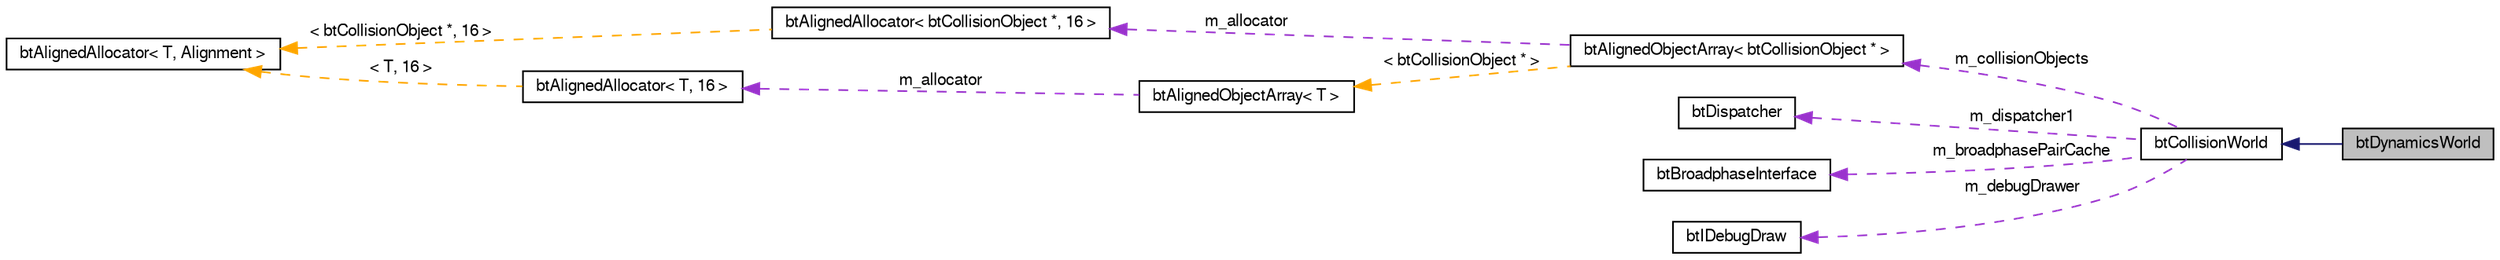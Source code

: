 digraph G
{
  bgcolor="transparent";
  edge [fontname="FreeSans",fontsize=10,labelfontname="FreeSans",labelfontsize=10];
  node [fontname="FreeSans",fontsize=10,shape=record];
  rankdir=LR;
  Node1 [label="btDynamicsWorld",height=0.2,width=0.4,color="black", fillcolor="grey75", style="filled" fontcolor="black"];
  Node2 -> Node1 [dir=back,color="midnightblue",fontsize=10,style="solid"];
  Node2 [label="btCollisionWorld",height=0.2,width=0.4,color="black",URL="$classbt_collision_world.html",tooltip="CollisionWorld is interface and container for the collision detection."];
  Node3 -> Node2 [dir=back,color="darkorchid3",fontsize=10,style="dashed",label="m_collisionObjects"];
  Node3 [label="btAlignedObjectArray\< btCollisionObject * \>",height=0.2,width=0.4,color="black",URL="$classbt_aligned_object_array.html"];
  Node4 -> Node3 [dir=back,color="darkorchid3",fontsize=10,style="dashed",label="m_allocator"];
  Node4 [label="btAlignedAllocator\< btCollisionObject *, 16 \>",height=0.2,width=0.4,color="black",URL="$classbt_aligned_allocator.html"];
  Node5 -> Node4 [dir=back,color="orange",fontsize=10,style="dashed",label="\< btCollisionObject *, 16 \>"];
  Node5 [label="btAlignedAllocator\< T, Alignment \>",height=0.2,width=0.4,color="black",URL="$classbt_aligned_allocator.html"];
  Node6 -> Node3 [dir=back,color="orange",fontsize=10,style="dashed",label="\< btCollisionObject * \>"];
  Node6 [label="btAlignedObjectArray\< T \>",height=0.2,width=0.4,color="black",URL="$classbt_aligned_object_array.html"];
  Node7 -> Node6 [dir=back,color="darkorchid3",fontsize=10,style="dashed",label="m_allocator"];
  Node7 [label="btAlignedAllocator\< T, 16 \>",height=0.2,width=0.4,color="black",URL="$classbt_aligned_allocator.html"];
  Node5 -> Node7 [dir=back,color="orange",fontsize=10,style="dashed",label="\< T, 16 \>"];
  Node8 -> Node2 [dir=back,color="darkorchid3",fontsize=10,style="dashed",label="m_dispatcher1"];
  Node8 [label="btDispatcher",height=0.2,width=0.4,color="black",URL="$classbt_dispatcher.html"];
  Node9 -> Node2 [dir=back,color="darkorchid3",fontsize=10,style="dashed",label="m_broadphasePairCache"];
  Node9 [label="btBroadphaseInterface",height=0.2,width=0.4,color="black",URL="$classbt_broadphase_interface.html"];
  Node10 -> Node2 [dir=back,color="darkorchid3",fontsize=10,style="dashed",label="m_debugDrawer"];
  Node10 [label="btIDebugDraw",height=0.2,width=0.4,color="black",URL="$classbt_i_debug_draw.html"];
}
